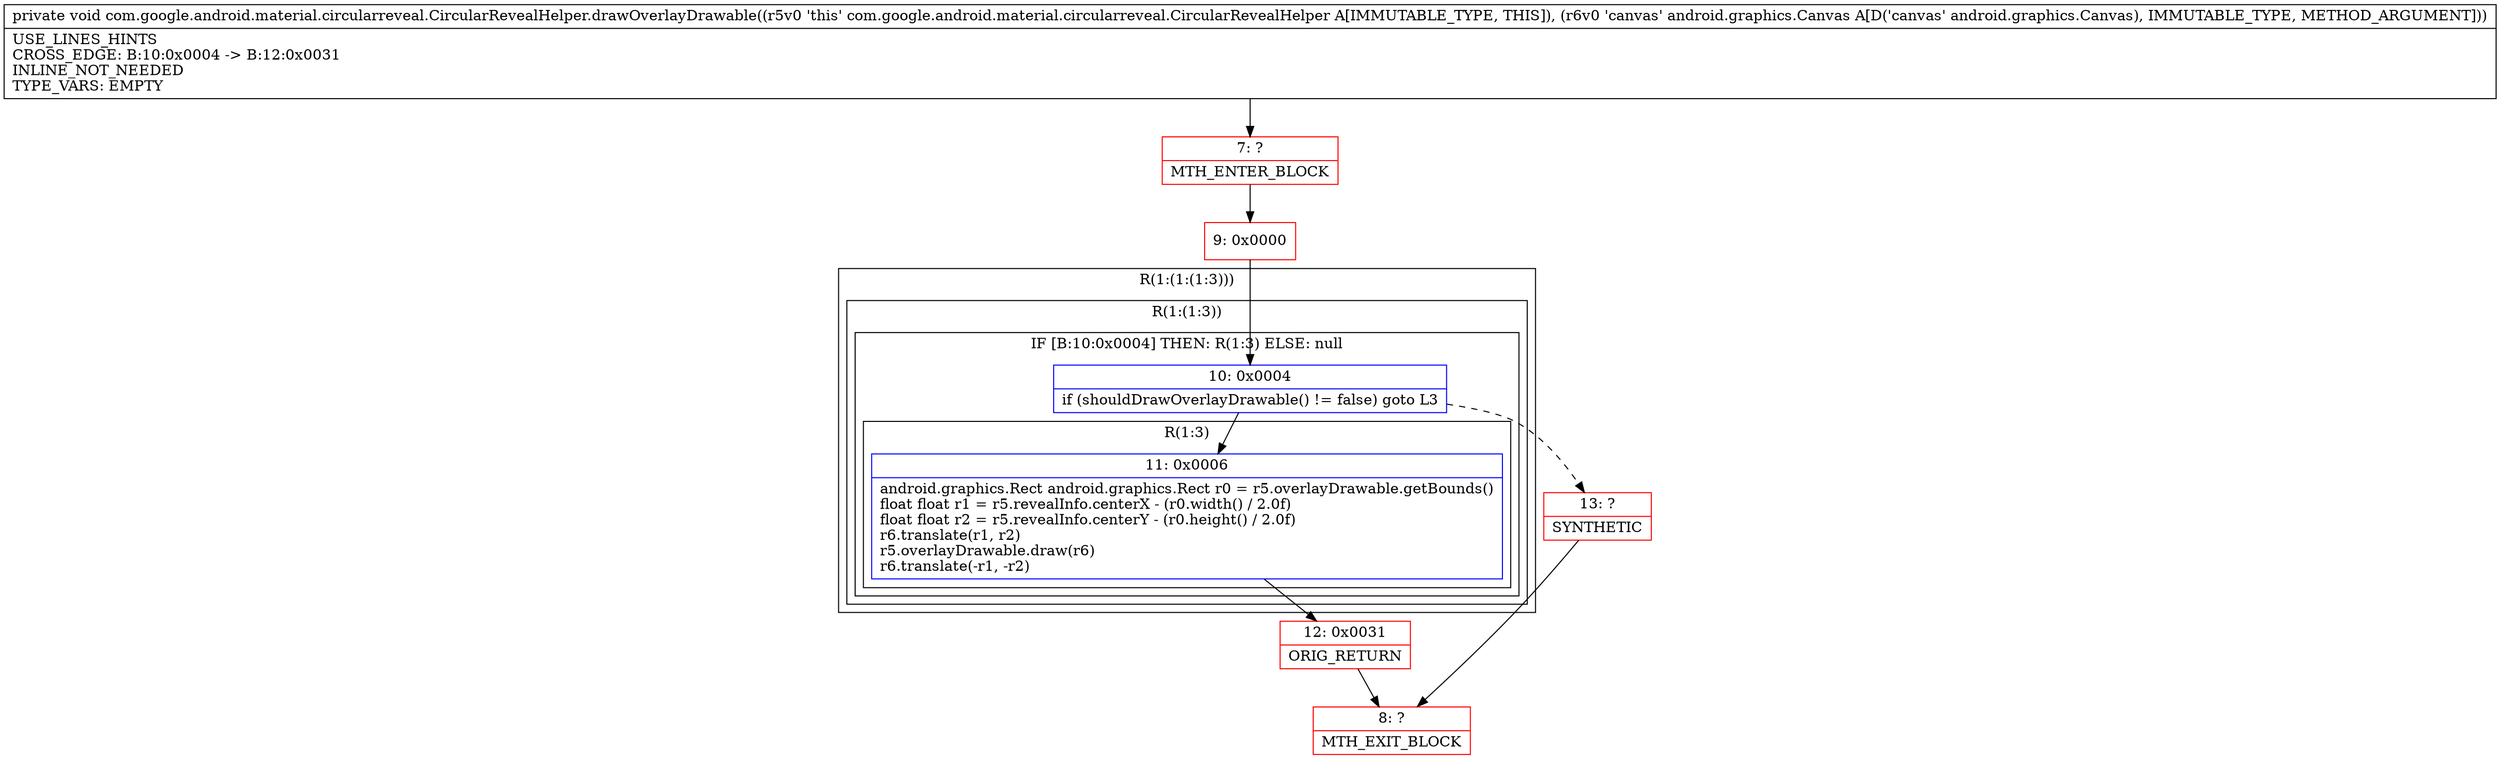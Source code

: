 digraph "CFG forcom.google.android.material.circularreveal.CircularRevealHelper.drawOverlayDrawable(Landroid\/graphics\/Canvas;)V" {
subgraph cluster_Region_1753510216 {
label = "R(1:(1:(1:3)))";
node [shape=record,color=blue];
subgraph cluster_Region_1332329943 {
label = "R(1:(1:3))";
node [shape=record,color=blue];
subgraph cluster_IfRegion_1311349410 {
label = "IF [B:10:0x0004] THEN: R(1:3) ELSE: null";
node [shape=record,color=blue];
Node_10 [shape=record,label="{10\:\ 0x0004|if (shouldDrawOverlayDrawable() != false) goto L3\l}"];
subgraph cluster_Region_1429918104 {
label = "R(1:3)";
node [shape=record,color=blue];
Node_11 [shape=record,label="{11\:\ 0x0006|android.graphics.Rect android.graphics.Rect r0 = r5.overlayDrawable.getBounds()\lfloat float r1 = r5.revealInfo.centerX \- (r0.width() \/ 2.0f)\lfloat float r2 = r5.revealInfo.centerY \- (r0.height() \/ 2.0f)\lr6.translate(r1, r2)\lr5.overlayDrawable.draw(r6)\lr6.translate(\-r1, \-r2)\l}"];
}
}
}
}
Node_7 [shape=record,color=red,label="{7\:\ ?|MTH_ENTER_BLOCK\l}"];
Node_9 [shape=record,color=red,label="{9\:\ 0x0000}"];
Node_12 [shape=record,color=red,label="{12\:\ 0x0031|ORIG_RETURN\l}"];
Node_8 [shape=record,color=red,label="{8\:\ ?|MTH_EXIT_BLOCK\l}"];
Node_13 [shape=record,color=red,label="{13\:\ ?|SYNTHETIC\l}"];
MethodNode[shape=record,label="{private void com.google.android.material.circularreveal.CircularRevealHelper.drawOverlayDrawable((r5v0 'this' com.google.android.material.circularreveal.CircularRevealHelper A[IMMUTABLE_TYPE, THIS]), (r6v0 'canvas' android.graphics.Canvas A[D('canvas' android.graphics.Canvas), IMMUTABLE_TYPE, METHOD_ARGUMENT]))  | USE_LINES_HINTS\lCROSS_EDGE: B:10:0x0004 \-\> B:12:0x0031\lINLINE_NOT_NEEDED\lTYPE_VARS: EMPTY\l}"];
MethodNode -> Node_7;Node_10 -> Node_11;
Node_10 -> Node_13[style=dashed];
Node_11 -> Node_12;
Node_7 -> Node_9;
Node_9 -> Node_10;
Node_12 -> Node_8;
Node_13 -> Node_8;
}

